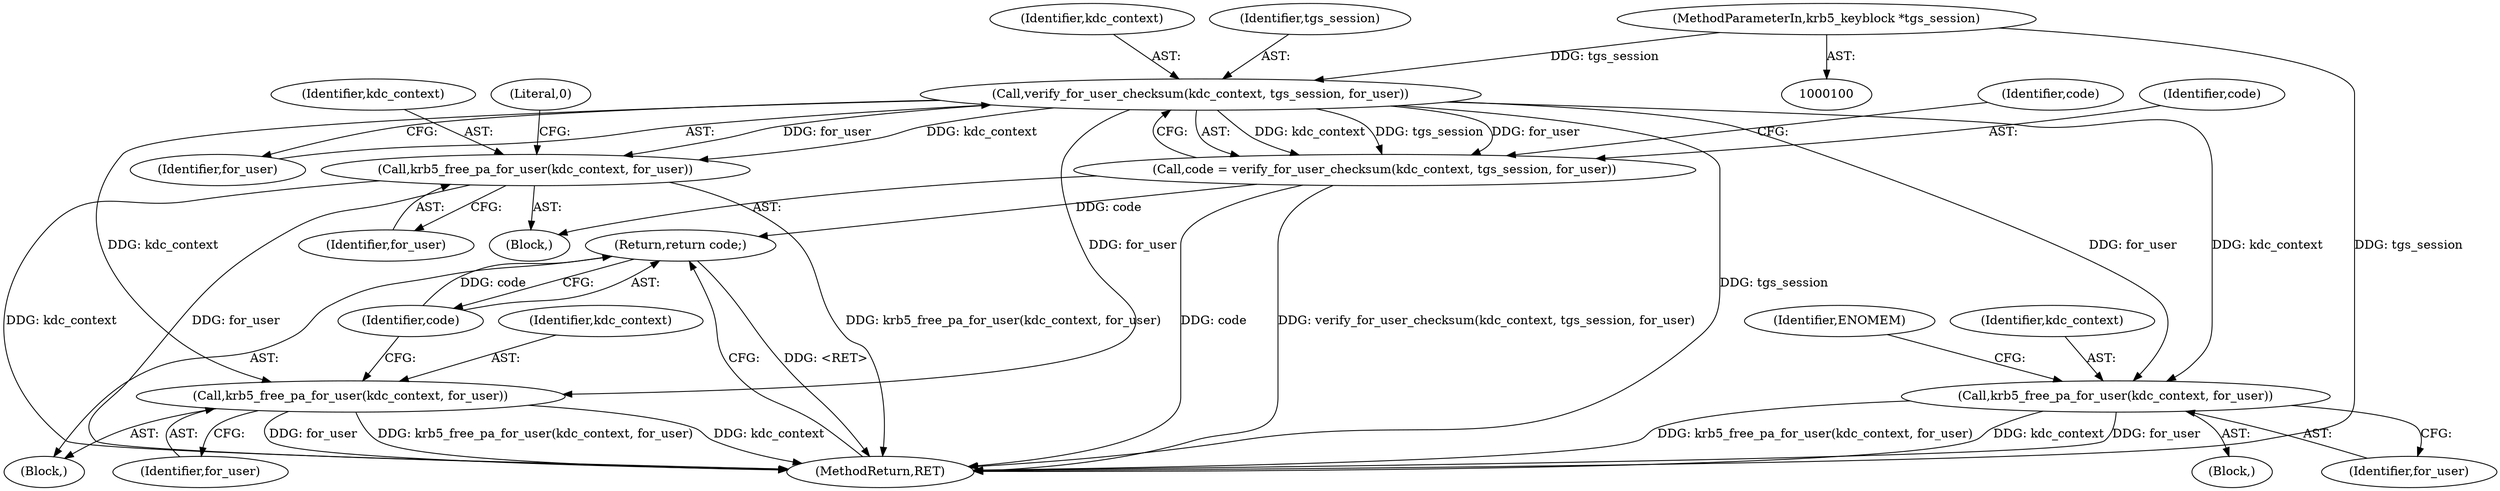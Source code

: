 digraph "0_krb5_ffb35baac6981f9e8914f8f3bffd37f284b85970_1@pointer" {
"1000144" [label="(Call,verify_for_user_checksum(kdc_context, tgs_session, for_user))"];
"1000103" [label="(MethodParameterIn,krb5_keyblock *tgs_session)"];
"1000142" [label="(Call,code = verify_for_user_checksum(kdc_context, tgs_session, for_user))"];
"1000158" [label="(Return,return code;)"];
"1000155" [label="(Call,krb5_free_pa_for_user(kdc_context, for_user))"];
"1000173" [label="(Call,krb5_free_pa_for_user(kdc_context, for_user))"];
"1000193" [label="(Call,krb5_free_pa_for_user(kdc_context, for_user))"];
"1000150" [label="(Block,)"];
"1000149" [label="(Identifier,code)"];
"1000147" [label="(Identifier,for_user)"];
"1000146" [label="(Identifier,tgs_session)"];
"1000193" [label="(Call,krb5_free_pa_for_user(kdc_context, for_user))"];
"1000198" [label="(MethodReturn,RET)"];
"1000156" [label="(Identifier,kdc_context)"];
"1000197" [label="(Literal,0)"];
"1000175" [label="(Identifier,for_user)"];
"1000177" [label="(Identifier,ENOMEM)"];
"1000195" [label="(Identifier,for_user)"];
"1000194" [label="(Identifier,kdc_context)"];
"1000157" [label="(Identifier,for_user)"];
"1000159" [label="(Identifier,code)"];
"1000143" [label="(Identifier,code)"];
"1000174" [label="(Identifier,kdc_context)"];
"1000106" [label="(Block,)"];
"1000173" [label="(Call,krb5_free_pa_for_user(kdc_context, for_user))"];
"1000155" [label="(Call,krb5_free_pa_for_user(kdc_context, for_user))"];
"1000158" [label="(Return,return code;)"];
"1000145" [label="(Identifier,kdc_context)"];
"1000172" [label="(Block,)"];
"1000142" [label="(Call,code = verify_for_user_checksum(kdc_context, tgs_session, for_user))"];
"1000103" [label="(MethodParameterIn,krb5_keyblock *tgs_session)"];
"1000144" [label="(Call,verify_for_user_checksum(kdc_context, tgs_session, for_user))"];
"1000144" -> "1000142"  [label="AST: "];
"1000144" -> "1000147"  [label="CFG: "];
"1000145" -> "1000144"  [label="AST: "];
"1000146" -> "1000144"  [label="AST: "];
"1000147" -> "1000144"  [label="AST: "];
"1000142" -> "1000144"  [label="CFG: "];
"1000144" -> "1000198"  [label="DDG: tgs_session"];
"1000144" -> "1000142"  [label="DDG: kdc_context"];
"1000144" -> "1000142"  [label="DDG: tgs_session"];
"1000144" -> "1000142"  [label="DDG: for_user"];
"1000103" -> "1000144"  [label="DDG: tgs_session"];
"1000144" -> "1000155"  [label="DDG: kdc_context"];
"1000144" -> "1000155"  [label="DDG: for_user"];
"1000144" -> "1000173"  [label="DDG: kdc_context"];
"1000144" -> "1000173"  [label="DDG: for_user"];
"1000144" -> "1000193"  [label="DDG: kdc_context"];
"1000144" -> "1000193"  [label="DDG: for_user"];
"1000103" -> "1000100"  [label="AST: "];
"1000103" -> "1000198"  [label="DDG: tgs_session"];
"1000142" -> "1000106"  [label="AST: "];
"1000143" -> "1000142"  [label="AST: "];
"1000149" -> "1000142"  [label="CFG: "];
"1000142" -> "1000198"  [label="DDG: verify_for_user_checksum(kdc_context, tgs_session, for_user)"];
"1000142" -> "1000198"  [label="DDG: code"];
"1000142" -> "1000158"  [label="DDG: code"];
"1000158" -> "1000150"  [label="AST: "];
"1000158" -> "1000159"  [label="CFG: "];
"1000159" -> "1000158"  [label="AST: "];
"1000198" -> "1000158"  [label="CFG: "];
"1000158" -> "1000198"  [label="DDG: <RET>"];
"1000159" -> "1000158"  [label="DDG: code"];
"1000155" -> "1000150"  [label="AST: "];
"1000155" -> "1000157"  [label="CFG: "];
"1000156" -> "1000155"  [label="AST: "];
"1000157" -> "1000155"  [label="AST: "];
"1000159" -> "1000155"  [label="CFG: "];
"1000155" -> "1000198"  [label="DDG: for_user"];
"1000155" -> "1000198"  [label="DDG: krb5_free_pa_for_user(kdc_context, for_user)"];
"1000155" -> "1000198"  [label="DDG: kdc_context"];
"1000173" -> "1000172"  [label="AST: "];
"1000173" -> "1000175"  [label="CFG: "];
"1000174" -> "1000173"  [label="AST: "];
"1000175" -> "1000173"  [label="AST: "];
"1000177" -> "1000173"  [label="CFG: "];
"1000173" -> "1000198"  [label="DDG: krb5_free_pa_for_user(kdc_context, for_user)"];
"1000173" -> "1000198"  [label="DDG: kdc_context"];
"1000173" -> "1000198"  [label="DDG: for_user"];
"1000193" -> "1000106"  [label="AST: "];
"1000193" -> "1000195"  [label="CFG: "];
"1000194" -> "1000193"  [label="AST: "];
"1000195" -> "1000193"  [label="AST: "];
"1000197" -> "1000193"  [label="CFG: "];
"1000193" -> "1000198"  [label="DDG: kdc_context"];
"1000193" -> "1000198"  [label="DDG: for_user"];
"1000193" -> "1000198"  [label="DDG: krb5_free_pa_for_user(kdc_context, for_user)"];
}
